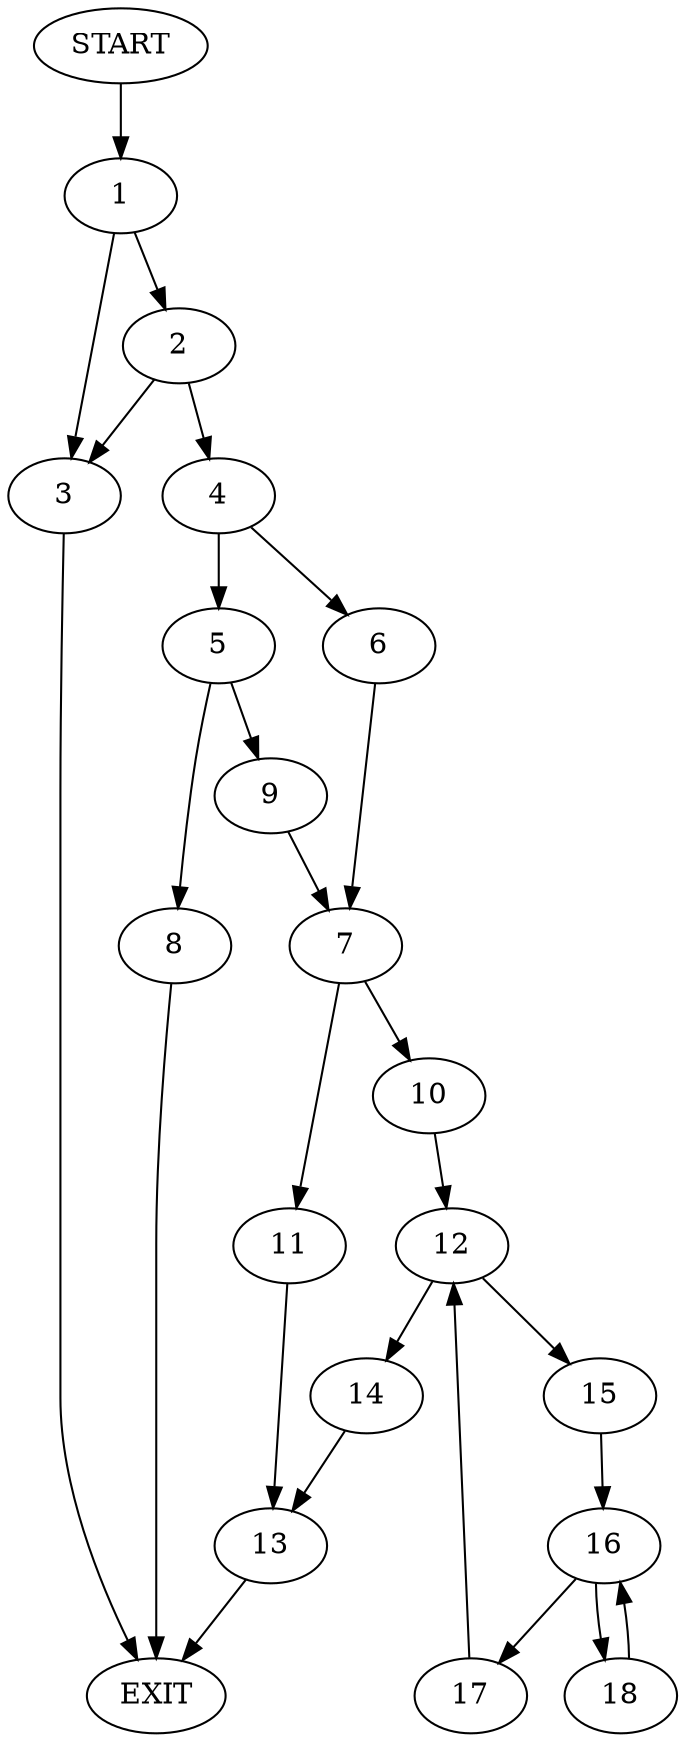 digraph {
0 [label="START"]
19 [label="EXIT"]
0 -> 1
1 -> 2
1 -> 3
3 -> 19
2 -> 3
2 -> 4
4 -> 5
4 -> 6
6 -> 7
5 -> 8
5 -> 9
7 -> 10
7 -> 11
8 -> 19
9 -> 7
10 -> 12
11 -> 13
12 -> 14
12 -> 15
15 -> 16
14 -> 13
16 -> 17
16 -> 18
18 -> 16
17 -> 12
13 -> 19
}
